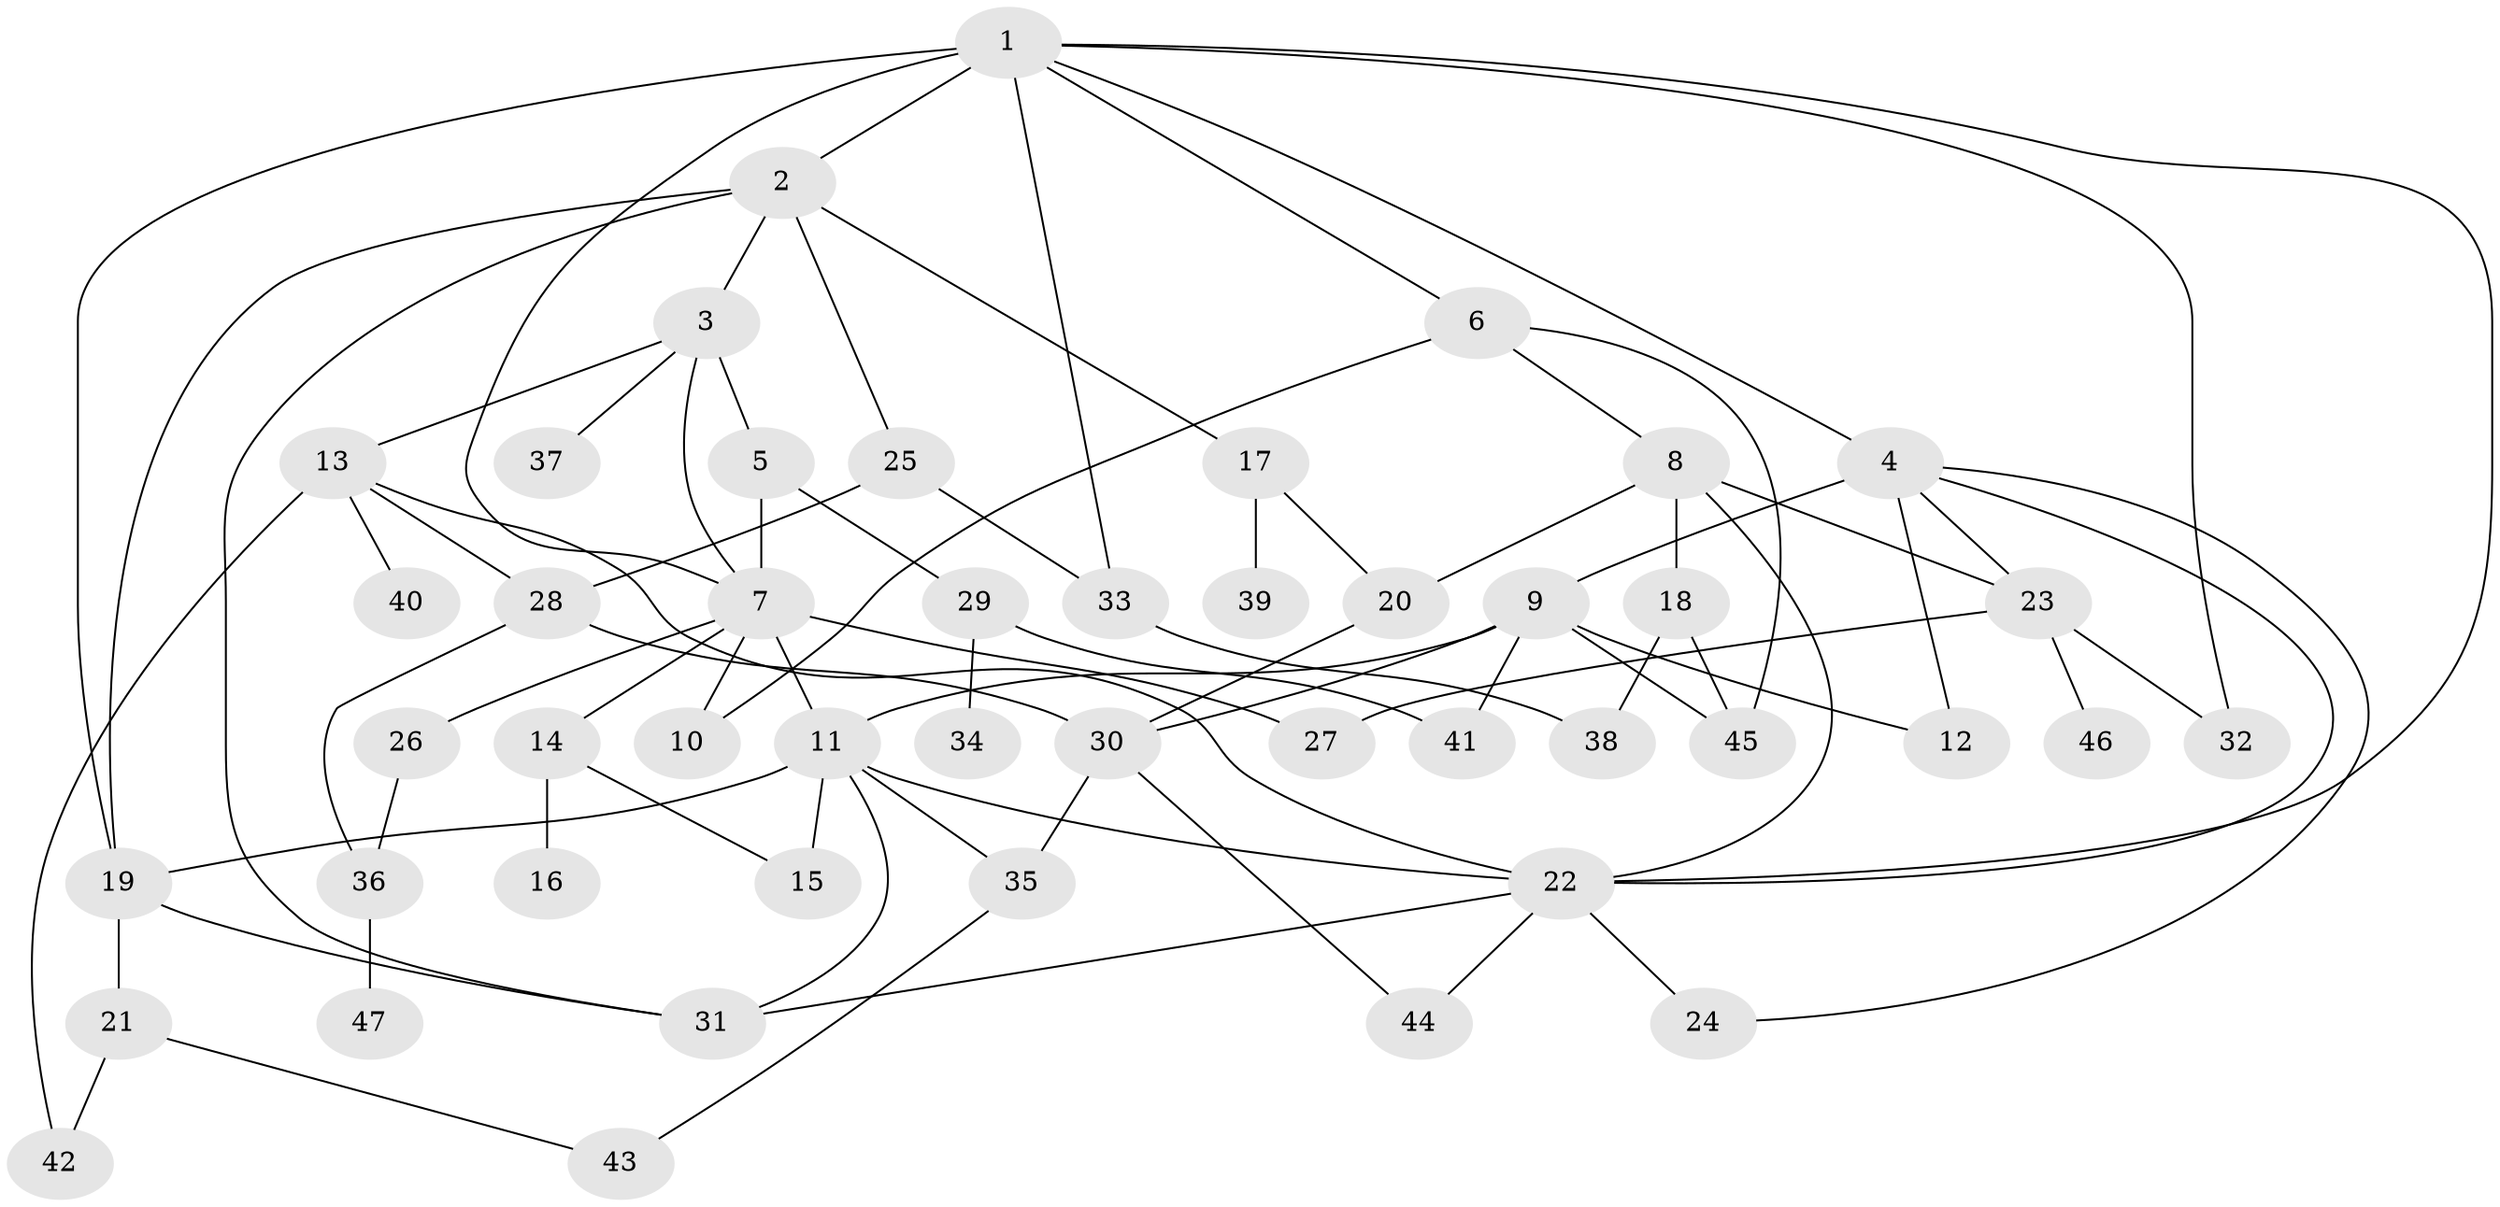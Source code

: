 // original degree distribution, {9: 0.010638297872340425, 6: 0.031914893617021274, 5: 0.07446808510638298, 11: 0.010638297872340425, 3: 0.22340425531914893, 7: 0.02127659574468085, 2: 0.3191489361702128, 4: 0.09574468085106383, 1: 0.2127659574468085}
// Generated by graph-tools (version 1.1) at 2025/34/03/09/25 02:34:32]
// undirected, 47 vertices, 79 edges
graph export_dot {
graph [start="1"]
  node [color=gray90,style=filled];
  1;
  2;
  3;
  4;
  5;
  6;
  7;
  8;
  9;
  10;
  11;
  12;
  13;
  14;
  15;
  16;
  17;
  18;
  19;
  20;
  21;
  22;
  23;
  24;
  25;
  26;
  27;
  28;
  29;
  30;
  31;
  32;
  33;
  34;
  35;
  36;
  37;
  38;
  39;
  40;
  41;
  42;
  43;
  44;
  45;
  46;
  47;
  1 -- 2 [weight=1.0];
  1 -- 4 [weight=1.0];
  1 -- 6 [weight=1.0];
  1 -- 7 [weight=1.0];
  1 -- 19 [weight=2.0];
  1 -- 22 [weight=1.0];
  1 -- 32 [weight=1.0];
  1 -- 33 [weight=1.0];
  2 -- 3 [weight=1.0];
  2 -- 17 [weight=1.0];
  2 -- 19 [weight=1.0];
  2 -- 25 [weight=1.0];
  2 -- 31 [weight=1.0];
  3 -- 5 [weight=2.0];
  3 -- 7 [weight=1.0];
  3 -- 13 [weight=1.0];
  3 -- 37 [weight=1.0];
  4 -- 9 [weight=5.0];
  4 -- 12 [weight=1.0];
  4 -- 22 [weight=1.0];
  4 -- 23 [weight=1.0];
  4 -- 24 [weight=1.0];
  5 -- 7 [weight=1.0];
  5 -- 29 [weight=1.0];
  6 -- 8 [weight=1.0];
  6 -- 10 [weight=1.0];
  6 -- 45 [weight=1.0];
  7 -- 10 [weight=2.0];
  7 -- 11 [weight=1.0];
  7 -- 14 [weight=1.0];
  7 -- 26 [weight=1.0];
  7 -- 27 [weight=1.0];
  8 -- 18 [weight=1.0];
  8 -- 20 [weight=1.0];
  8 -- 22 [weight=1.0];
  8 -- 23 [weight=1.0];
  9 -- 11 [weight=1.0];
  9 -- 12 [weight=1.0];
  9 -- 30 [weight=1.0];
  9 -- 41 [weight=1.0];
  9 -- 45 [weight=1.0];
  11 -- 15 [weight=4.0];
  11 -- 19 [weight=1.0];
  11 -- 22 [weight=1.0];
  11 -- 31 [weight=1.0];
  11 -- 35 [weight=1.0];
  13 -- 22 [weight=1.0];
  13 -- 28 [weight=1.0];
  13 -- 40 [weight=1.0];
  13 -- 42 [weight=1.0];
  14 -- 15 [weight=1.0];
  14 -- 16 [weight=1.0];
  17 -- 20 [weight=1.0];
  17 -- 39 [weight=1.0];
  18 -- 38 [weight=1.0];
  18 -- 45 [weight=1.0];
  19 -- 21 [weight=1.0];
  19 -- 31 [weight=1.0];
  20 -- 30 [weight=1.0];
  21 -- 42 [weight=1.0];
  21 -- 43 [weight=1.0];
  22 -- 24 [weight=1.0];
  22 -- 31 [weight=1.0];
  22 -- 44 [weight=1.0];
  23 -- 27 [weight=1.0];
  23 -- 32 [weight=1.0];
  23 -- 46 [weight=1.0];
  25 -- 28 [weight=1.0];
  25 -- 33 [weight=1.0];
  26 -- 36 [weight=1.0];
  28 -- 30 [weight=1.0];
  28 -- 36 [weight=1.0];
  29 -- 34 [weight=1.0];
  29 -- 41 [weight=1.0];
  30 -- 35 [weight=1.0];
  30 -- 44 [weight=1.0];
  33 -- 38 [weight=1.0];
  35 -- 43 [weight=1.0];
  36 -- 47 [weight=1.0];
}
